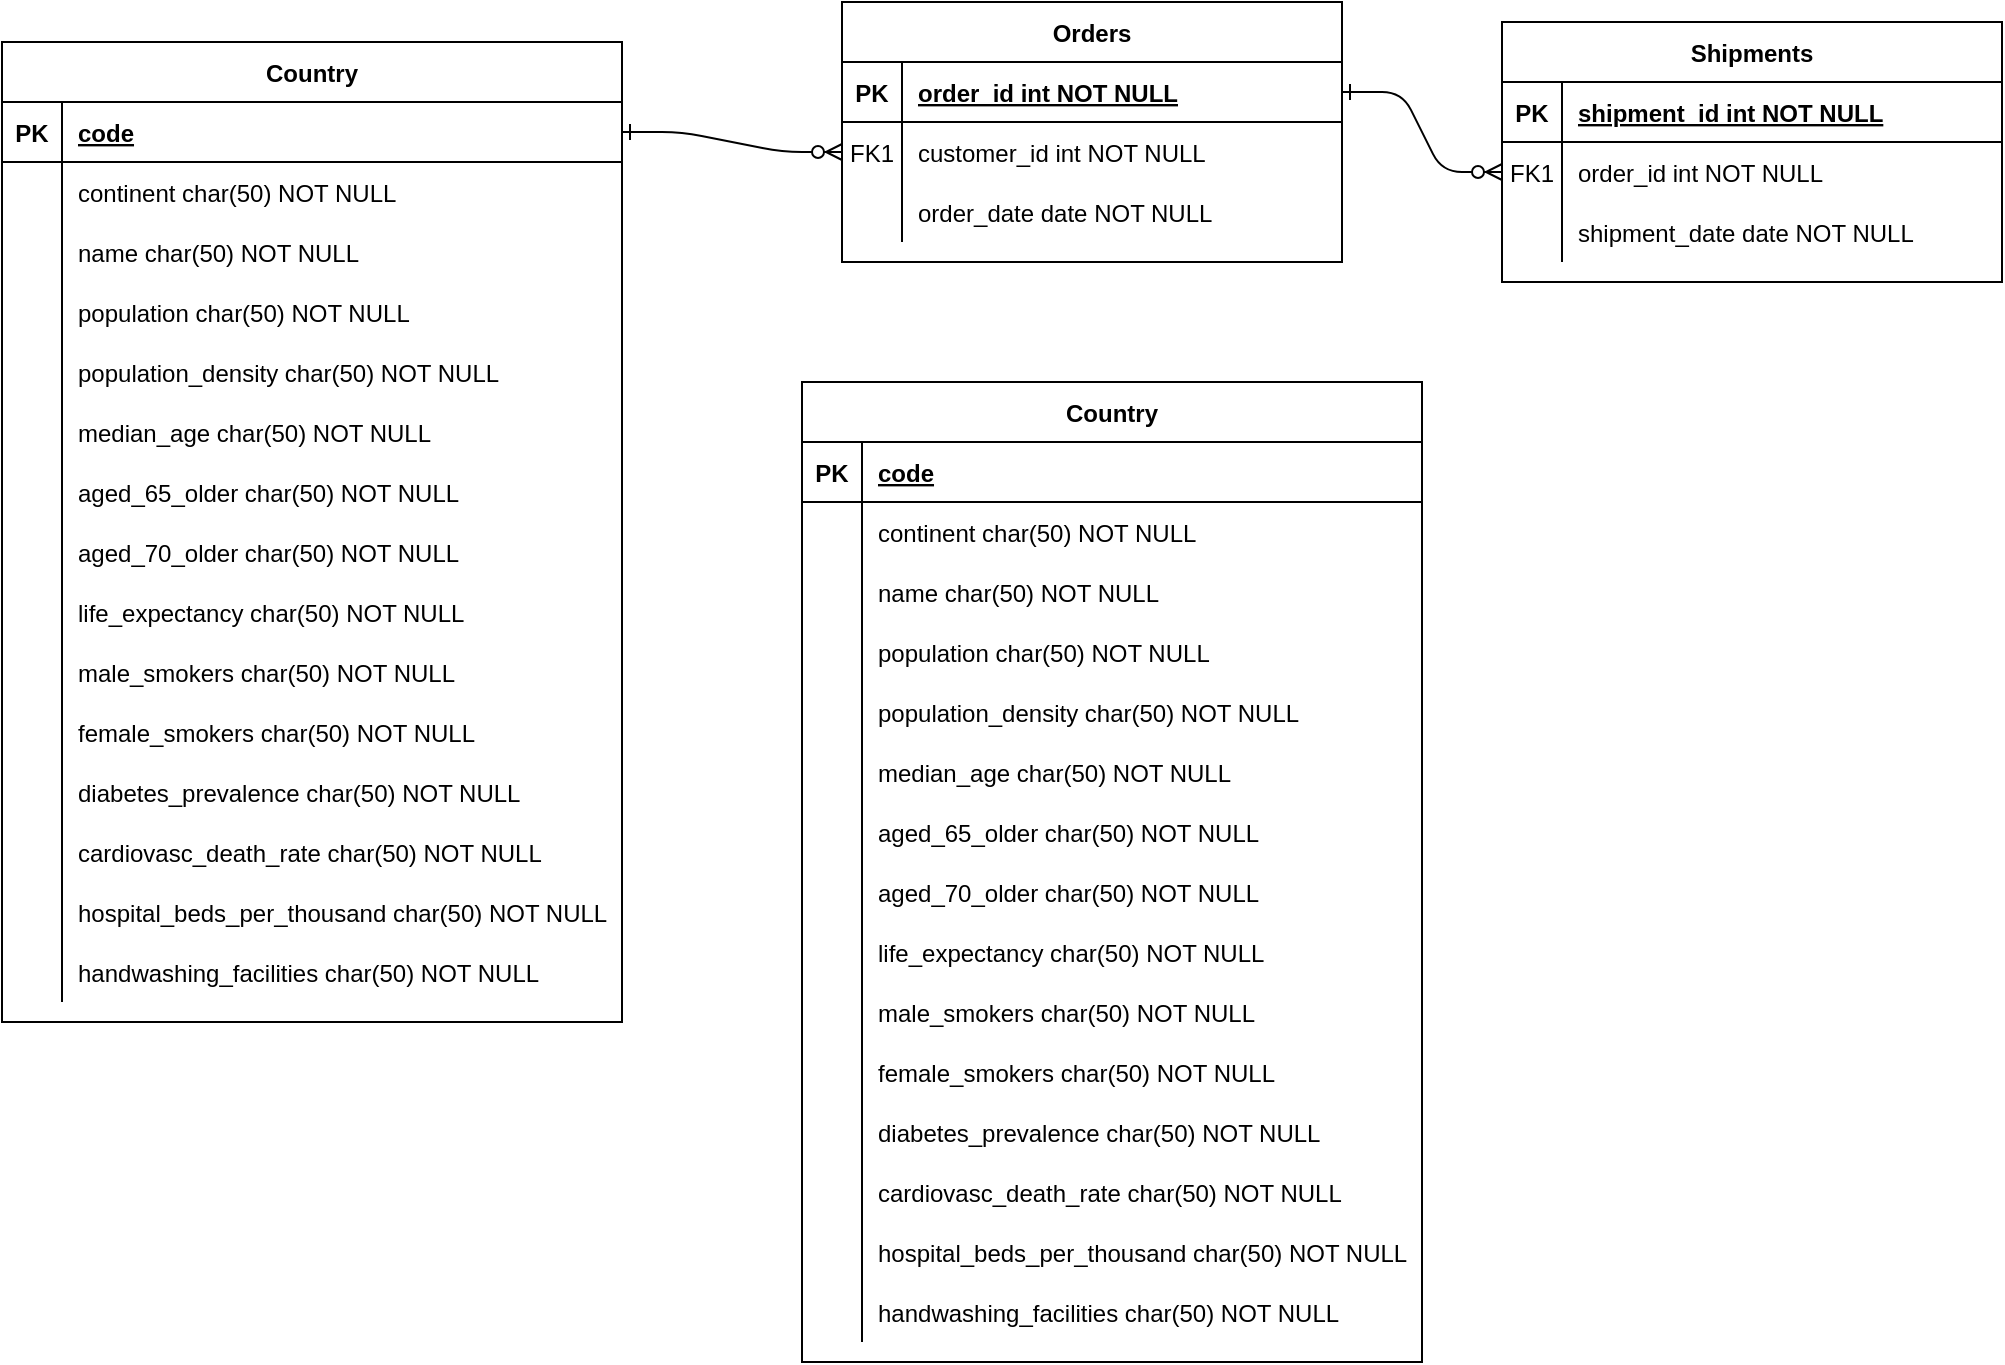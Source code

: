 <mxfile version="14.4.3" type="github">
  <diagram id="R2lEEEUBdFMjLlhIrx00" name="Page-1">
    <mxGraphModel dx="1717" dy="2090" grid="1" gridSize="10" guides="1" tooltips="1" connect="1" arrows="1" fold="1" page="1" pageScale="1" pageWidth="850" pageHeight="1100" math="0" shadow="0" extFonts="Permanent Marker^https://fonts.googleapis.com/css?family=Permanent+Marker">
      <root>
        <mxCell id="0" />
        <mxCell id="1" parent="0" />
        <mxCell id="SY6T6C2xdvZ6JYTsEvK5-1" value="" style="edgeStyle=entityRelationEdgeStyle;endArrow=ERzeroToMany;startArrow=ERone;endFill=1;startFill=0;" edge="1" parent="1" source="SY6T6C2xdvZ6JYTsEvK5-24" target="SY6T6C2xdvZ6JYTsEvK5-7">
          <mxGeometry width="100" height="100" relative="1" as="geometry">
            <mxPoint x="340" y="720" as="sourcePoint" />
            <mxPoint x="440" y="620" as="targetPoint" />
          </mxGeometry>
        </mxCell>
        <mxCell id="SY6T6C2xdvZ6JYTsEvK5-2" value="" style="edgeStyle=entityRelationEdgeStyle;endArrow=ERzeroToMany;startArrow=ERone;endFill=1;startFill=0;" edge="1" parent="1" source="SY6T6C2xdvZ6JYTsEvK5-4" target="SY6T6C2xdvZ6JYTsEvK5-17">
          <mxGeometry width="100" height="100" relative="1" as="geometry">
            <mxPoint x="400" y="180" as="sourcePoint" />
            <mxPoint x="460" y="205" as="targetPoint" />
          </mxGeometry>
        </mxCell>
        <mxCell id="SY6T6C2xdvZ6JYTsEvK5-3" value="Orders" style="shape=table;startSize=30;container=1;collapsible=1;childLayout=tableLayout;fixedRows=1;rowLines=0;fontStyle=1;align=center;resizeLast=1;" vertex="1" parent="1">
          <mxGeometry x="470" y="-360" width="250" height="130" as="geometry" />
        </mxCell>
        <mxCell id="SY6T6C2xdvZ6JYTsEvK5-4" value="" style="shape=partialRectangle;collapsible=0;dropTarget=0;pointerEvents=0;fillColor=none;points=[[0,0.5],[1,0.5]];portConstraint=eastwest;top=0;left=0;right=0;bottom=1;" vertex="1" parent="SY6T6C2xdvZ6JYTsEvK5-3">
          <mxGeometry y="30" width="250" height="30" as="geometry" />
        </mxCell>
        <mxCell id="SY6T6C2xdvZ6JYTsEvK5-5" value="PK" style="shape=partialRectangle;overflow=hidden;connectable=0;fillColor=none;top=0;left=0;bottom=0;right=0;fontStyle=1;" vertex="1" parent="SY6T6C2xdvZ6JYTsEvK5-4">
          <mxGeometry width="30" height="30" as="geometry" />
        </mxCell>
        <mxCell id="SY6T6C2xdvZ6JYTsEvK5-6" value="order_id int NOT NULL " style="shape=partialRectangle;overflow=hidden;connectable=0;fillColor=none;top=0;left=0;bottom=0;right=0;align=left;spacingLeft=6;fontStyle=5;" vertex="1" parent="SY6T6C2xdvZ6JYTsEvK5-4">
          <mxGeometry x="30" width="220" height="30" as="geometry" />
        </mxCell>
        <mxCell id="SY6T6C2xdvZ6JYTsEvK5-7" value="" style="shape=partialRectangle;collapsible=0;dropTarget=0;pointerEvents=0;fillColor=none;points=[[0,0.5],[1,0.5]];portConstraint=eastwest;top=0;left=0;right=0;bottom=0;" vertex="1" parent="SY6T6C2xdvZ6JYTsEvK5-3">
          <mxGeometry y="60" width="250" height="30" as="geometry" />
        </mxCell>
        <mxCell id="SY6T6C2xdvZ6JYTsEvK5-8" value="FK1" style="shape=partialRectangle;overflow=hidden;connectable=0;fillColor=none;top=0;left=0;bottom=0;right=0;" vertex="1" parent="SY6T6C2xdvZ6JYTsEvK5-7">
          <mxGeometry width="30" height="30" as="geometry" />
        </mxCell>
        <mxCell id="SY6T6C2xdvZ6JYTsEvK5-9" value="customer_id int NOT NULL" style="shape=partialRectangle;overflow=hidden;connectable=0;fillColor=none;top=0;left=0;bottom=0;right=0;align=left;spacingLeft=6;" vertex="1" parent="SY6T6C2xdvZ6JYTsEvK5-7">
          <mxGeometry x="30" width="220" height="30" as="geometry" />
        </mxCell>
        <mxCell id="SY6T6C2xdvZ6JYTsEvK5-10" value="" style="shape=partialRectangle;collapsible=0;dropTarget=0;pointerEvents=0;fillColor=none;points=[[0,0.5],[1,0.5]];portConstraint=eastwest;top=0;left=0;right=0;bottom=0;" vertex="1" parent="SY6T6C2xdvZ6JYTsEvK5-3">
          <mxGeometry y="90" width="250" height="30" as="geometry" />
        </mxCell>
        <mxCell id="SY6T6C2xdvZ6JYTsEvK5-11" value="" style="shape=partialRectangle;overflow=hidden;connectable=0;fillColor=none;top=0;left=0;bottom=0;right=0;" vertex="1" parent="SY6T6C2xdvZ6JYTsEvK5-10">
          <mxGeometry width="30" height="30" as="geometry" />
        </mxCell>
        <mxCell id="SY6T6C2xdvZ6JYTsEvK5-12" value="order_date date NOT NULL" style="shape=partialRectangle;overflow=hidden;connectable=0;fillColor=none;top=0;left=0;bottom=0;right=0;align=left;spacingLeft=6;" vertex="1" parent="SY6T6C2xdvZ6JYTsEvK5-10">
          <mxGeometry x="30" width="220" height="30" as="geometry" />
        </mxCell>
        <mxCell id="SY6T6C2xdvZ6JYTsEvK5-13" value="Shipments" style="shape=table;startSize=30;container=1;collapsible=1;childLayout=tableLayout;fixedRows=1;rowLines=0;fontStyle=1;align=center;resizeLast=1;" vertex="1" parent="1">
          <mxGeometry x="800" y="-350" width="250" height="130" as="geometry" />
        </mxCell>
        <mxCell id="SY6T6C2xdvZ6JYTsEvK5-14" value="" style="shape=partialRectangle;collapsible=0;dropTarget=0;pointerEvents=0;fillColor=none;points=[[0,0.5],[1,0.5]];portConstraint=eastwest;top=0;left=0;right=0;bottom=1;" vertex="1" parent="SY6T6C2xdvZ6JYTsEvK5-13">
          <mxGeometry y="30" width="250" height="30" as="geometry" />
        </mxCell>
        <mxCell id="SY6T6C2xdvZ6JYTsEvK5-15" value="PK" style="shape=partialRectangle;overflow=hidden;connectable=0;fillColor=none;top=0;left=0;bottom=0;right=0;fontStyle=1;" vertex="1" parent="SY6T6C2xdvZ6JYTsEvK5-14">
          <mxGeometry width="30" height="30" as="geometry" />
        </mxCell>
        <mxCell id="SY6T6C2xdvZ6JYTsEvK5-16" value="shipment_id int NOT NULL " style="shape=partialRectangle;overflow=hidden;connectable=0;fillColor=none;top=0;left=0;bottom=0;right=0;align=left;spacingLeft=6;fontStyle=5;" vertex="1" parent="SY6T6C2xdvZ6JYTsEvK5-14">
          <mxGeometry x="30" width="220" height="30" as="geometry" />
        </mxCell>
        <mxCell id="SY6T6C2xdvZ6JYTsEvK5-17" value="" style="shape=partialRectangle;collapsible=0;dropTarget=0;pointerEvents=0;fillColor=none;points=[[0,0.5],[1,0.5]];portConstraint=eastwest;top=0;left=0;right=0;bottom=0;" vertex="1" parent="SY6T6C2xdvZ6JYTsEvK5-13">
          <mxGeometry y="60" width="250" height="30" as="geometry" />
        </mxCell>
        <mxCell id="SY6T6C2xdvZ6JYTsEvK5-18" value="FK1" style="shape=partialRectangle;overflow=hidden;connectable=0;fillColor=none;top=0;left=0;bottom=0;right=0;" vertex="1" parent="SY6T6C2xdvZ6JYTsEvK5-17">
          <mxGeometry width="30" height="30" as="geometry" />
        </mxCell>
        <mxCell id="SY6T6C2xdvZ6JYTsEvK5-19" value="order_id int NOT NULL" style="shape=partialRectangle;overflow=hidden;connectable=0;fillColor=none;top=0;left=0;bottom=0;right=0;align=left;spacingLeft=6;" vertex="1" parent="SY6T6C2xdvZ6JYTsEvK5-17">
          <mxGeometry x="30" width="220" height="30" as="geometry" />
        </mxCell>
        <mxCell id="SY6T6C2xdvZ6JYTsEvK5-20" value="" style="shape=partialRectangle;collapsible=0;dropTarget=0;pointerEvents=0;fillColor=none;points=[[0,0.5],[1,0.5]];portConstraint=eastwest;top=0;left=0;right=0;bottom=0;" vertex="1" parent="SY6T6C2xdvZ6JYTsEvK5-13">
          <mxGeometry y="90" width="250" height="30" as="geometry" />
        </mxCell>
        <mxCell id="SY6T6C2xdvZ6JYTsEvK5-21" value="" style="shape=partialRectangle;overflow=hidden;connectable=0;fillColor=none;top=0;left=0;bottom=0;right=0;" vertex="1" parent="SY6T6C2xdvZ6JYTsEvK5-20">
          <mxGeometry width="30" height="30" as="geometry" />
        </mxCell>
        <mxCell id="SY6T6C2xdvZ6JYTsEvK5-22" value="shipment_date date NOT NULL" style="shape=partialRectangle;overflow=hidden;connectable=0;fillColor=none;top=0;left=0;bottom=0;right=0;align=left;spacingLeft=6;" vertex="1" parent="SY6T6C2xdvZ6JYTsEvK5-20">
          <mxGeometry x="30" width="220" height="30" as="geometry" />
        </mxCell>
        <mxCell id="SY6T6C2xdvZ6JYTsEvK5-23" value="Country" style="shape=table;startSize=30;container=1;collapsible=1;childLayout=tableLayout;fixedRows=1;rowLines=0;fontStyle=1;align=center;resizeLast=1;" vertex="1" parent="1">
          <mxGeometry x="50" y="-340" width="310" height="490" as="geometry" />
        </mxCell>
        <mxCell id="SY6T6C2xdvZ6JYTsEvK5-24" value="" style="shape=partialRectangle;collapsible=0;dropTarget=0;pointerEvents=0;fillColor=none;points=[[0,0.5],[1,0.5]];portConstraint=eastwest;top=0;left=0;right=0;bottom=1;" vertex="1" parent="SY6T6C2xdvZ6JYTsEvK5-23">
          <mxGeometry y="30" width="310" height="30" as="geometry" />
        </mxCell>
        <mxCell id="SY6T6C2xdvZ6JYTsEvK5-25" value="PK" style="shape=partialRectangle;overflow=hidden;connectable=0;fillColor=none;top=0;left=0;bottom=0;right=0;fontStyle=1;" vertex="1" parent="SY6T6C2xdvZ6JYTsEvK5-24">
          <mxGeometry width="30" height="30" as="geometry" />
        </mxCell>
        <mxCell id="SY6T6C2xdvZ6JYTsEvK5-26" value="code " style="shape=partialRectangle;overflow=hidden;connectable=0;fillColor=none;top=0;left=0;bottom=0;right=0;align=left;spacingLeft=6;fontStyle=5;" vertex="1" parent="SY6T6C2xdvZ6JYTsEvK5-24">
          <mxGeometry x="30" width="280" height="30" as="geometry" />
        </mxCell>
        <mxCell id="SY6T6C2xdvZ6JYTsEvK5-27" value="" style="shape=partialRectangle;collapsible=0;dropTarget=0;pointerEvents=0;fillColor=none;points=[[0,0.5],[1,0.5]];portConstraint=eastwest;top=0;left=0;right=0;bottom=0;" vertex="1" parent="SY6T6C2xdvZ6JYTsEvK5-23">
          <mxGeometry y="60" width="310" height="30" as="geometry" />
        </mxCell>
        <mxCell id="SY6T6C2xdvZ6JYTsEvK5-28" value="" style="shape=partialRectangle;overflow=hidden;connectable=0;fillColor=none;top=0;left=0;bottom=0;right=0;" vertex="1" parent="SY6T6C2xdvZ6JYTsEvK5-27">
          <mxGeometry width="30" height="30" as="geometry" />
        </mxCell>
        <mxCell id="SY6T6C2xdvZ6JYTsEvK5-29" value="continent char(50) NOT NULL" style="shape=partialRectangle;overflow=hidden;connectable=0;fillColor=none;top=0;left=0;bottom=0;right=0;align=left;spacingLeft=6;" vertex="1" parent="SY6T6C2xdvZ6JYTsEvK5-27">
          <mxGeometry x="30" width="280" height="30" as="geometry" />
        </mxCell>
        <mxCell id="SY6T6C2xdvZ6JYTsEvK5-30" value="" style="shape=partialRectangle;collapsible=0;dropTarget=0;pointerEvents=0;fillColor=none;top=0;left=0;bottom=0;right=0;points=[[0,0.5],[1,0.5]];portConstraint=eastwest;" vertex="1" parent="SY6T6C2xdvZ6JYTsEvK5-23">
          <mxGeometry y="90" width="310" height="30" as="geometry" />
        </mxCell>
        <mxCell id="SY6T6C2xdvZ6JYTsEvK5-31" value="" style="shape=partialRectangle;connectable=0;fillColor=none;top=0;left=0;bottom=0;right=0;editable=1;overflow=hidden;" vertex="1" parent="SY6T6C2xdvZ6JYTsEvK5-30">
          <mxGeometry width="30" height="30" as="geometry" />
        </mxCell>
        <mxCell id="SY6T6C2xdvZ6JYTsEvK5-32" value="name char(50) NOT NULL" style="shape=partialRectangle;connectable=0;fillColor=none;top=0;left=0;bottom=0;right=0;align=left;spacingLeft=6;overflow=hidden;" vertex="1" parent="SY6T6C2xdvZ6JYTsEvK5-30">
          <mxGeometry x="30" width="280" height="30" as="geometry" />
        </mxCell>
        <mxCell id="SY6T6C2xdvZ6JYTsEvK5-33" value="" style="shape=partialRectangle;collapsible=0;dropTarget=0;pointerEvents=0;fillColor=none;top=0;left=0;bottom=0;right=0;points=[[0,0.5],[1,0.5]];portConstraint=eastwest;" vertex="1" parent="SY6T6C2xdvZ6JYTsEvK5-23">
          <mxGeometry y="120" width="310" height="30" as="geometry" />
        </mxCell>
        <mxCell id="SY6T6C2xdvZ6JYTsEvK5-34" value="" style="shape=partialRectangle;connectable=0;fillColor=none;top=0;left=0;bottom=0;right=0;editable=1;overflow=hidden;" vertex="1" parent="SY6T6C2xdvZ6JYTsEvK5-33">
          <mxGeometry width="30" height="30" as="geometry" />
        </mxCell>
        <mxCell id="SY6T6C2xdvZ6JYTsEvK5-35" value="population char(50) NOT NULL" style="shape=partialRectangle;connectable=0;fillColor=none;top=0;left=0;bottom=0;right=0;align=left;spacingLeft=6;overflow=hidden;" vertex="1" parent="SY6T6C2xdvZ6JYTsEvK5-33">
          <mxGeometry x="30" width="280" height="30" as="geometry" />
        </mxCell>
        <mxCell id="SY6T6C2xdvZ6JYTsEvK5-36" value="" style="shape=partialRectangle;collapsible=0;dropTarget=0;pointerEvents=0;fillColor=none;top=0;left=0;bottom=0;right=0;points=[[0,0.5],[1,0.5]];portConstraint=eastwest;" vertex="1" parent="SY6T6C2xdvZ6JYTsEvK5-23">
          <mxGeometry y="150" width="310" height="30" as="geometry" />
        </mxCell>
        <mxCell id="SY6T6C2xdvZ6JYTsEvK5-37" value="" style="shape=partialRectangle;connectable=0;fillColor=none;top=0;left=0;bottom=0;right=0;editable=1;overflow=hidden;" vertex="1" parent="SY6T6C2xdvZ6JYTsEvK5-36">
          <mxGeometry width="30" height="30" as="geometry" />
        </mxCell>
        <mxCell id="SY6T6C2xdvZ6JYTsEvK5-38" value="population_density char(50) NOT NULL" style="shape=partialRectangle;connectable=0;fillColor=none;top=0;left=0;bottom=0;right=0;align=left;spacingLeft=6;overflow=hidden;" vertex="1" parent="SY6T6C2xdvZ6JYTsEvK5-36">
          <mxGeometry x="30" width="280" height="30" as="geometry" />
        </mxCell>
        <mxCell id="SY6T6C2xdvZ6JYTsEvK5-39" value="" style="shape=partialRectangle;collapsible=0;dropTarget=0;pointerEvents=0;fillColor=none;top=0;left=0;bottom=0;right=0;points=[[0,0.5],[1,0.5]];portConstraint=eastwest;" vertex="1" parent="SY6T6C2xdvZ6JYTsEvK5-23">
          <mxGeometry y="180" width="310" height="30" as="geometry" />
        </mxCell>
        <mxCell id="SY6T6C2xdvZ6JYTsEvK5-40" value="" style="shape=partialRectangle;connectable=0;fillColor=none;top=0;left=0;bottom=0;right=0;editable=1;overflow=hidden;" vertex="1" parent="SY6T6C2xdvZ6JYTsEvK5-39">
          <mxGeometry width="30" height="30" as="geometry" />
        </mxCell>
        <mxCell id="SY6T6C2xdvZ6JYTsEvK5-41" value="median_age char(50) NOT NULL" style="shape=partialRectangle;connectable=0;fillColor=none;top=0;left=0;bottom=0;right=0;align=left;spacingLeft=6;overflow=hidden;" vertex="1" parent="SY6T6C2xdvZ6JYTsEvK5-39">
          <mxGeometry x="30" width="280" height="30" as="geometry" />
        </mxCell>
        <mxCell id="SY6T6C2xdvZ6JYTsEvK5-42" value="" style="shape=partialRectangle;collapsible=0;dropTarget=0;pointerEvents=0;fillColor=none;top=0;left=0;bottom=0;right=0;points=[[0,0.5],[1,0.5]];portConstraint=eastwest;" vertex="1" parent="SY6T6C2xdvZ6JYTsEvK5-23">
          <mxGeometry y="210" width="310" height="30" as="geometry" />
        </mxCell>
        <mxCell id="SY6T6C2xdvZ6JYTsEvK5-43" value="" style="shape=partialRectangle;connectable=0;fillColor=none;top=0;left=0;bottom=0;right=0;editable=1;overflow=hidden;" vertex="1" parent="SY6T6C2xdvZ6JYTsEvK5-42">
          <mxGeometry width="30" height="30" as="geometry" />
        </mxCell>
        <mxCell id="SY6T6C2xdvZ6JYTsEvK5-44" value="aged_65_older char(50) NOT NULL" style="shape=partialRectangle;connectable=0;fillColor=none;top=0;left=0;bottom=0;right=0;align=left;spacingLeft=6;overflow=hidden;" vertex="1" parent="SY6T6C2xdvZ6JYTsEvK5-42">
          <mxGeometry x="30" width="280" height="30" as="geometry" />
        </mxCell>
        <mxCell id="SY6T6C2xdvZ6JYTsEvK5-45" value="" style="shape=partialRectangle;collapsible=0;dropTarget=0;pointerEvents=0;fillColor=none;top=0;left=0;bottom=0;right=0;points=[[0,0.5],[1,0.5]];portConstraint=eastwest;" vertex="1" parent="SY6T6C2xdvZ6JYTsEvK5-23">
          <mxGeometry y="240" width="310" height="30" as="geometry" />
        </mxCell>
        <mxCell id="SY6T6C2xdvZ6JYTsEvK5-46" value="" style="shape=partialRectangle;connectable=0;fillColor=none;top=0;left=0;bottom=0;right=0;editable=1;overflow=hidden;" vertex="1" parent="SY6T6C2xdvZ6JYTsEvK5-45">
          <mxGeometry width="30" height="30" as="geometry" />
        </mxCell>
        <mxCell id="SY6T6C2xdvZ6JYTsEvK5-47" value="aged_70_older char(50) NOT NULL" style="shape=partialRectangle;connectable=0;fillColor=none;top=0;left=0;bottom=0;right=0;align=left;spacingLeft=6;overflow=hidden;" vertex="1" parent="SY6T6C2xdvZ6JYTsEvK5-45">
          <mxGeometry x="30" width="280" height="30" as="geometry" />
        </mxCell>
        <mxCell id="SY6T6C2xdvZ6JYTsEvK5-48" value="" style="shape=partialRectangle;collapsible=0;dropTarget=0;pointerEvents=0;fillColor=none;top=0;left=0;bottom=0;right=0;points=[[0,0.5],[1,0.5]];portConstraint=eastwest;" vertex="1" parent="SY6T6C2xdvZ6JYTsEvK5-23">
          <mxGeometry y="270" width="310" height="30" as="geometry" />
        </mxCell>
        <mxCell id="SY6T6C2xdvZ6JYTsEvK5-49" value="" style="shape=partialRectangle;connectable=0;fillColor=none;top=0;left=0;bottom=0;right=0;editable=1;overflow=hidden;" vertex="1" parent="SY6T6C2xdvZ6JYTsEvK5-48">
          <mxGeometry width="30" height="30" as="geometry" />
        </mxCell>
        <mxCell id="SY6T6C2xdvZ6JYTsEvK5-50" value="life_expectancy char(50) NOT NULL" style="shape=partialRectangle;connectable=0;fillColor=none;top=0;left=0;bottom=0;right=0;align=left;spacingLeft=6;overflow=hidden;" vertex="1" parent="SY6T6C2xdvZ6JYTsEvK5-48">
          <mxGeometry x="30" width="280" height="30" as="geometry" />
        </mxCell>
        <mxCell id="SY6T6C2xdvZ6JYTsEvK5-51" value="" style="shape=partialRectangle;collapsible=0;dropTarget=0;pointerEvents=0;fillColor=none;top=0;left=0;bottom=0;right=0;points=[[0,0.5],[1,0.5]];portConstraint=eastwest;" vertex="1" parent="SY6T6C2xdvZ6JYTsEvK5-23">
          <mxGeometry y="300" width="310" height="30" as="geometry" />
        </mxCell>
        <mxCell id="SY6T6C2xdvZ6JYTsEvK5-52" value="" style="shape=partialRectangle;connectable=0;fillColor=none;top=0;left=0;bottom=0;right=0;editable=1;overflow=hidden;" vertex="1" parent="SY6T6C2xdvZ6JYTsEvK5-51">
          <mxGeometry width="30" height="30" as="geometry" />
        </mxCell>
        <mxCell id="SY6T6C2xdvZ6JYTsEvK5-53" value="male_smokers char(50) NOT NULL" style="shape=partialRectangle;connectable=0;fillColor=none;top=0;left=0;bottom=0;right=0;align=left;spacingLeft=6;overflow=hidden;" vertex="1" parent="SY6T6C2xdvZ6JYTsEvK5-51">
          <mxGeometry x="30" width="280" height="30" as="geometry" />
        </mxCell>
        <mxCell id="SY6T6C2xdvZ6JYTsEvK5-54" value="" style="shape=partialRectangle;collapsible=0;dropTarget=0;pointerEvents=0;fillColor=none;top=0;left=0;bottom=0;right=0;points=[[0,0.5],[1,0.5]];portConstraint=eastwest;" vertex="1" parent="SY6T6C2xdvZ6JYTsEvK5-23">
          <mxGeometry y="330" width="310" height="30" as="geometry" />
        </mxCell>
        <mxCell id="SY6T6C2xdvZ6JYTsEvK5-55" value="" style="shape=partialRectangle;connectable=0;fillColor=none;top=0;left=0;bottom=0;right=0;editable=1;overflow=hidden;" vertex="1" parent="SY6T6C2xdvZ6JYTsEvK5-54">
          <mxGeometry width="30" height="30" as="geometry" />
        </mxCell>
        <mxCell id="SY6T6C2xdvZ6JYTsEvK5-56" value="female_smokers char(50) NOT NULL" style="shape=partialRectangle;connectable=0;fillColor=none;top=0;left=0;bottom=0;right=0;align=left;spacingLeft=6;overflow=hidden;" vertex="1" parent="SY6T6C2xdvZ6JYTsEvK5-54">
          <mxGeometry x="30" width="280" height="30" as="geometry" />
        </mxCell>
        <mxCell id="SY6T6C2xdvZ6JYTsEvK5-57" value="" style="shape=partialRectangle;collapsible=0;dropTarget=0;pointerEvents=0;fillColor=none;top=0;left=0;bottom=0;right=0;points=[[0,0.5],[1,0.5]];portConstraint=eastwest;" vertex="1" parent="SY6T6C2xdvZ6JYTsEvK5-23">
          <mxGeometry y="360" width="310" height="30" as="geometry" />
        </mxCell>
        <mxCell id="SY6T6C2xdvZ6JYTsEvK5-58" value="" style="shape=partialRectangle;connectable=0;fillColor=none;top=0;left=0;bottom=0;right=0;editable=1;overflow=hidden;" vertex="1" parent="SY6T6C2xdvZ6JYTsEvK5-57">
          <mxGeometry width="30" height="30" as="geometry" />
        </mxCell>
        <mxCell id="SY6T6C2xdvZ6JYTsEvK5-59" value="diabetes_prevalence char(50) NOT NULL" style="shape=partialRectangle;connectable=0;fillColor=none;top=0;left=0;bottom=0;right=0;align=left;spacingLeft=6;overflow=hidden;" vertex="1" parent="SY6T6C2xdvZ6JYTsEvK5-57">
          <mxGeometry x="30" width="280" height="30" as="geometry" />
        </mxCell>
        <mxCell id="SY6T6C2xdvZ6JYTsEvK5-60" value="" style="shape=partialRectangle;collapsible=0;dropTarget=0;pointerEvents=0;fillColor=none;top=0;left=0;bottom=0;right=0;points=[[0,0.5],[1,0.5]];portConstraint=eastwest;" vertex="1" parent="SY6T6C2xdvZ6JYTsEvK5-23">
          <mxGeometry y="390" width="310" height="30" as="geometry" />
        </mxCell>
        <mxCell id="SY6T6C2xdvZ6JYTsEvK5-61" value="" style="shape=partialRectangle;connectable=0;fillColor=none;top=0;left=0;bottom=0;right=0;editable=1;overflow=hidden;" vertex="1" parent="SY6T6C2xdvZ6JYTsEvK5-60">
          <mxGeometry width="30" height="30" as="geometry" />
        </mxCell>
        <mxCell id="SY6T6C2xdvZ6JYTsEvK5-62" value="cardiovasc_death_rate char(50) NOT NULL" style="shape=partialRectangle;connectable=0;fillColor=none;top=0;left=0;bottom=0;right=0;align=left;spacingLeft=6;overflow=hidden;" vertex="1" parent="SY6T6C2xdvZ6JYTsEvK5-60">
          <mxGeometry x="30" width="280" height="30" as="geometry" />
        </mxCell>
        <mxCell id="SY6T6C2xdvZ6JYTsEvK5-63" value="" style="shape=partialRectangle;collapsible=0;dropTarget=0;pointerEvents=0;fillColor=none;top=0;left=0;bottom=0;right=0;points=[[0,0.5],[1,0.5]];portConstraint=eastwest;" vertex="1" parent="SY6T6C2xdvZ6JYTsEvK5-23">
          <mxGeometry y="420" width="310" height="30" as="geometry" />
        </mxCell>
        <mxCell id="SY6T6C2xdvZ6JYTsEvK5-64" value="" style="shape=partialRectangle;connectable=0;fillColor=none;top=0;left=0;bottom=0;right=0;editable=1;overflow=hidden;" vertex="1" parent="SY6T6C2xdvZ6JYTsEvK5-63">
          <mxGeometry width="30" height="30" as="geometry" />
        </mxCell>
        <mxCell id="SY6T6C2xdvZ6JYTsEvK5-65" value="hospital_beds_per_thousand char(50) NOT NULL" style="shape=partialRectangle;connectable=0;fillColor=none;top=0;left=0;bottom=0;right=0;align=left;spacingLeft=6;overflow=hidden;" vertex="1" parent="SY6T6C2xdvZ6JYTsEvK5-63">
          <mxGeometry x="30" width="280" height="30" as="geometry" />
        </mxCell>
        <mxCell id="SY6T6C2xdvZ6JYTsEvK5-66" value="" style="shape=partialRectangle;collapsible=0;dropTarget=0;pointerEvents=0;fillColor=none;top=0;left=0;bottom=0;right=0;points=[[0,0.5],[1,0.5]];portConstraint=eastwest;" vertex="1" parent="SY6T6C2xdvZ6JYTsEvK5-23">
          <mxGeometry y="450" width="310" height="30" as="geometry" />
        </mxCell>
        <mxCell id="SY6T6C2xdvZ6JYTsEvK5-67" value="" style="shape=partialRectangle;connectable=0;fillColor=none;top=0;left=0;bottom=0;right=0;editable=1;overflow=hidden;" vertex="1" parent="SY6T6C2xdvZ6JYTsEvK5-66">
          <mxGeometry width="30" height="30" as="geometry" />
        </mxCell>
        <mxCell id="SY6T6C2xdvZ6JYTsEvK5-68" value="handwashing_facilities char(50) NOT NULL" style="shape=partialRectangle;connectable=0;fillColor=none;top=0;left=0;bottom=0;right=0;align=left;spacingLeft=6;overflow=hidden;" vertex="1" parent="SY6T6C2xdvZ6JYTsEvK5-66">
          <mxGeometry x="30" width="280" height="30" as="geometry" />
        </mxCell>
        <mxCell id="SY6T6C2xdvZ6JYTsEvK5-69" value="Country" style="shape=table;startSize=30;container=1;collapsible=1;childLayout=tableLayout;fixedRows=1;rowLines=0;fontStyle=1;align=center;resizeLast=1;" vertex="1" parent="1">
          <mxGeometry x="450" y="-170" width="310" height="490" as="geometry" />
        </mxCell>
        <mxCell id="SY6T6C2xdvZ6JYTsEvK5-70" value="" style="shape=partialRectangle;collapsible=0;dropTarget=0;pointerEvents=0;fillColor=none;points=[[0,0.5],[1,0.5]];portConstraint=eastwest;top=0;left=0;right=0;bottom=1;" vertex="1" parent="SY6T6C2xdvZ6JYTsEvK5-69">
          <mxGeometry y="30" width="310" height="30" as="geometry" />
        </mxCell>
        <mxCell id="SY6T6C2xdvZ6JYTsEvK5-71" value="PK" style="shape=partialRectangle;overflow=hidden;connectable=0;fillColor=none;top=0;left=0;bottom=0;right=0;fontStyle=1;" vertex="1" parent="SY6T6C2xdvZ6JYTsEvK5-70">
          <mxGeometry width="30" height="30" as="geometry" />
        </mxCell>
        <mxCell id="SY6T6C2xdvZ6JYTsEvK5-72" value="code " style="shape=partialRectangle;overflow=hidden;connectable=0;fillColor=none;top=0;left=0;bottom=0;right=0;align=left;spacingLeft=6;fontStyle=5;" vertex="1" parent="SY6T6C2xdvZ6JYTsEvK5-70">
          <mxGeometry x="30" width="280" height="30" as="geometry" />
        </mxCell>
        <mxCell id="SY6T6C2xdvZ6JYTsEvK5-73" value="" style="shape=partialRectangle;collapsible=0;dropTarget=0;pointerEvents=0;fillColor=none;points=[[0,0.5],[1,0.5]];portConstraint=eastwest;top=0;left=0;right=0;bottom=0;" vertex="1" parent="SY6T6C2xdvZ6JYTsEvK5-69">
          <mxGeometry y="60" width="310" height="30" as="geometry" />
        </mxCell>
        <mxCell id="SY6T6C2xdvZ6JYTsEvK5-74" value="" style="shape=partialRectangle;overflow=hidden;connectable=0;fillColor=none;top=0;left=0;bottom=0;right=0;" vertex="1" parent="SY6T6C2xdvZ6JYTsEvK5-73">
          <mxGeometry width="30" height="30" as="geometry" />
        </mxCell>
        <mxCell id="SY6T6C2xdvZ6JYTsEvK5-75" value="continent char(50) NOT NULL" style="shape=partialRectangle;overflow=hidden;connectable=0;fillColor=none;top=0;left=0;bottom=0;right=0;align=left;spacingLeft=6;" vertex="1" parent="SY6T6C2xdvZ6JYTsEvK5-73">
          <mxGeometry x="30" width="280" height="30" as="geometry" />
        </mxCell>
        <mxCell id="SY6T6C2xdvZ6JYTsEvK5-76" value="" style="shape=partialRectangle;collapsible=0;dropTarget=0;pointerEvents=0;fillColor=none;top=0;left=0;bottom=0;right=0;points=[[0,0.5],[1,0.5]];portConstraint=eastwest;" vertex="1" parent="SY6T6C2xdvZ6JYTsEvK5-69">
          <mxGeometry y="90" width="310" height="30" as="geometry" />
        </mxCell>
        <mxCell id="SY6T6C2xdvZ6JYTsEvK5-77" value="" style="shape=partialRectangle;connectable=0;fillColor=none;top=0;left=0;bottom=0;right=0;editable=1;overflow=hidden;" vertex="1" parent="SY6T6C2xdvZ6JYTsEvK5-76">
          <mxGeometry width="30" height="30" as="geometry" />
        </mxCell>
        <mxCell id="SY6T6C2xdvZ6JYTsEvK5-78" value="name char(50) NOT NULL" style="shape=partialRectangle;connectable=0;fillColor=none;top=0;left=0;bottom=0;right=0;align=left;spacingLeft=6;overflow=hidden;" vertex="1" parent="SY6T6C2xdvZ6JYTsEvK5-76">
          <mxGeometry x="30" width="280" height="30" as="geometry" />
        </mxCell>
        <mxCell id="SY6T6C2xdvZ6JYTsEvK5-79" value="" style="shape=partialRectangle;collapsible=0;dropTarget=0;pointerEvents=0;fillColor=none;top=0;left=0;bottom=0;right=0;points=[[0,0.5],[1,0.5]];portConstraint=eastwest;" vertex="1" parent="SY6T6C2xdvZ6JYTsEvK5-69">
          <mxGeometry y="120" width="310" height="30" as="geometry" />
        </mxCell>
        <mxCell id="SY6T6C2xdvZ6JYTsEvK5-80" value="" style="shape=partialRectangle;connectable=0;fillColor=none;top=0;left=0;bottom=0;right=0;editable=1;overflow=hidden;" vertex="1" parent="SY6T6C2xdvZ6JYTsEvK5-79">
          <mxGeometry width="30" height="30" as="geometry" />
        </mxCell>
        <mxCell id="SY6T6C2xdvZ6JYTsEvK5-81" value="population char(50) NOT NULL" style="shape=partialRectangle;connectable=0;fillColor=none;top=0;left=0;bottom=0;right=0;align=left;spacingLeft=6;overflow=hidden;" vertex="1" parent="SY6T6C2xdvZ6JYTsEvK5-79">
          <mxGeometry x="30" width="280" height="30" as="geometry" />
        </mxCell>
        <mxCell id="SY6T6C2xdvZ6JYTsEvK5-82" value="" style="shape=partialRectangle;collapsible=0;dropTarget=0;pointerEvents=0;fillColor=none;top=0;left=0;bottom=0;right=0;points=[[0,0.5],[1,0.5]];portConstraint=eastwest;" vertex="1" parent="SY6T6C2xdvZ6JYTsEvK5-69">
          <mxGeometry y="150" width="310" height="30" as="geometry" />
        </mxCell>
        <mxCell id="SY6T6C2xdvZ6JYTsEvK5-83" value="" style="shape=partialRectangle;connectable=0;fillColor=none;top=0;left=0;bottom=0;right=0;editable=1;overflow=hidden;" vertex="1" parent="SY6T6C2xdvZ6JYTsEvK5-82">
          <mxGeometry width="30" height="30" as="geometry" />
        </mxCell>
        <mxCell id="SY6T6C2xdvZ6JYTsEvK5-84" value="population_density char(50) NOT NULL" style="shape=partialRectangle;connectable=0;fillColor=none;top=0;left=0;bottom=0;right=0;align=left;spacingLeft=6;overflow=hidden;" vertex="1" parent="SY6T6C2xdvZ6JYTsEvK5-82">
          <mxGeometry x="30" width="280" height="30" as="geometry" />
        </mxCell>
        <mxCell id="SY6T6C2xdvZ6JYTsEvK5-85" value="" style="shape=partialRectangle;collapsible=0;dropTarget=0;pointerEvents=0;fillColor=none;top=0;left=0;bottom=0;right=0;points=[[0,0.5],[1,0.5]];portConstraint=eastwest;" vertex="1" parent="SY6T6C2xdvZ6JYTsEvK5-69">
          <mxGeometry y="180" width="310" height="30" as="geometry" />
        </mxCell>
        <mxCell id="SY6T6C2xdvZ6JYTsEvK5-86" value="" style="shape=partialRectangle;connectable=0;fillColor=none;top=0;left=0;bottom=0;right=0;editable=1;overflow=hidden;" vertex="1" parent="SY6T6C2xdvZ6JYTsEvK5-85">
          <mxGeometry width="30" height="30" as="geometry" />
        </mxCell>
        <mxCell id="SY6T6C2xdvZ6JYTsEvK5-87" value="median_age char(50) NOT NULL" style="shape=partialRectangle;connectable=0;fillColor=none;top=0;left=0;bottom=0;right=0;align=left;spacingLeft=6;overflow=hidden;" vertex="1" parent="SY6T6C2xdvZ6JYTsEvK5-85">
          <mxGeometry x="30" width="280" height="30" as="geometry" />
        </mxCell>
        <mxCell id="SY6T6C2xdvZ6JYTsEvK5-88" value="" style="shape=partialRectangle;collapsible=0;dropTarget=0;pointerEvents=0;fillColor=none;top=0;left=0;bottom=0;right=0;points=[[0,0.5],[1,0.5]];portConstraint=eastwest;" vertex="1" parent="SY6T6C2xdvZ6JYTsEvK5-69">
          <mxGeometry y="210" width="310" height="30" as="geometry" />
        </mxCell>
        <mxCell id="SY6T6C2xdvZ6JYTsEvK5-89" value="" style="shape=partialRectangle;connectable=0;fillColor=none;top=0;left=0;bottom=0;right=0;editable=1;overflow=hidden;" vertex="1" parent="SY6T6C2xdvZ6JYTsEvK5-88">
          <mxGeometry width="30" height="30" as="geometry" />
        </mxCell>
        <mxCell id="SY6T6C2xdvZ6JYTsEvK5-90" value="aged_65_older char(50) NOT NULL" style="shape=partialRectangle;connectable=0;fillColor=none;top=0;left=0;bottom=0;right=0;align=left;spacingLeft=6;overflow=hidden;" vertex="1" parent="SY6T6C2xdvZ6JYTsEvK5-88">
          <mxGeometry x="30" width="280" height="30" as="geometry" />
        </mxCell>
        <mxCell id="SY6T6C2xdvZ6JYTsEvK5-91" value="" style="shape=partialRectangle;collapsible=0;dropTarget=0;pointerEvents=0;fillColor=none;top=0;left=0;bottom=0;right=0;points=[[0,0.5],[1,0.5]];portConstraint=eastwest;" vertex="1" parent="SY6T6C2xdvZ6JYTsEvK5-69">
          <mxGeometry y="240" width="310" height="30" as="geometry" />
        </mxCell>
        <mxCell id="SY6T6C2xdvZ6JYTsEvK5-92" value="" style="shape=partialRectangle;connectable=0;fillColor=none;top=0;left=0;bottom=0;right=0;editable=1;overflow=hidden;" vertex="1" parent="SY6T6C2xdvZ6JYTsEvK5-91">
          <mxGeometry width="30" height="30" as="geometry" />
        </mxCell>
        <mxCell id="SY6T6C2xdvZ6JYTsEvK5-93" value="aged_70_older char(50) NOT NULL" style="shape=partialRectangle;connectable=0;fillColor=none;top=0;left=0;bottom=0;right=0;align=left;spacingLeft=6;overflow=hidden;" vertex="1" parent="SY6T6C2xdvZ6JYTsEvK5-91">
          <mxGeometry x="30" width="280" height="30" as="geometry" />
        </mxCell>
        <mxCell id="SY6T6C2xdvZ6JYTsEvK5-94" value="" style="shape=partialRectangle;collapsible=0;dropTarget=0;pointerEvents=0;fillColor=none;top=0;left=0;bottom=0;right=0;points=[[0,0.5],[1,0.5]];portConstraint=eastwest;" vertex="1" parent="SY6T6C2xdvZ6JYTsEvK5-69">
          <mxGeometry y="270" width="310" height="30" as="geometry" />
        </mxCell>
        <mxCell id="SY6T6C2xdvZ6JYTsEvK5-95" value="" style="shape=partialRectangle;connectable=0;fillColor=none;top=0;left=0;bottom=0;right=0;editable=1;overflow=hidden;" vertex="1" parent="SY6T6C2xdvZ6JYTsEvK5-94">
          <mxGeometry width="30" height="30" as="geometry" />
        </mxCell>
        <mxCell id="SY6T6C2xdvZ6JYTsEvK5-96" value="life_expectancy char(50) NOT NULL" style="shape=partialRectangle;connectable=0;fillColor=none;top=0;left=0;bottom=0;right=0;align=left;spacingLeft=6;overflow=hidden;" vertex="1" parent="SY6T6C2xdvZ6JYTsEvK5-94">
          <mxGeometry x="30" width="280" height="30" as="geometry" />
        </mxCell>
        <mxCell id="SY6T6C2xdvZ6JYTsEvK5-97" value="" style="shape=partialRectangle;collapsible=0;dropTarget=0;pointerEvents=0;fillColor=none;top=0;left=0;bottom=0;right=0;points=[[0,0.5],[1,0.5]];portConstraint=eastwest;" vertex="1" parent="SY6T6C2xdvZ6JYTsEvK5-69">
          <mxGeometry y="300" width="310" height="30" as="geometry" />
        </mxCell>
        <mxCell id="SY6T6C2xdvZ6JYTsEvK5-98" value="" style="shape=partialRectangle;connectable=0;fillColor=none;top=0;left=0;bottom=0;right=0;editable=1;overflow=hidden;" vertex="1" parent="SY6T6C2xdvZ6JYTsEvK5-97">
          <mxGeometry width="30" height="30" as="geometry" />
        </mxCell>
        <mxCell id="SY6T6C2xdvZ6JYTsEvK5-99" value="male_smokers char(50) NOT NULL" style="shape=partialRectangle;connectable=0;fillColor=none;top=0;left=0;bottom=0;right=0;align=left;spacingLeft=6;overflow=hidden;" vertex="1" parent="SY6T6C2xdvZ6JYTsEvK5-97">
          <mxGeometry x="30" width="280" height="30" as="geometry" />
        </mxCell>
        <mxCell id="SY6T6C2xdvZ6JYTsEvK5-100" value="" style="shape=partialRectangle;collapsible=0;dropTarget=0;pointerEvents=0;fillColor=none;top=0;left=0;bottom=0;right=0;points=[[0,0.5],[1,0.5]];portConstraint=eastwest;" vertex="1" parent="SY6T6C2xdvZ6JYTsEvK5-69">
          <mxGeometry y="330" width="310" height="30" as="geometry" />
        </mxCell>
        <mxCell id="SY6T6C2xdvZ6JYTsEvK5-101" value="" style="shape=partialRectangle;connectable=0;fillColor=none;top=0;left=0;bottom=0;right=0;editable=1;overflow=hidden;" vertex="1" parent="SY6T6C2xdvZ6JYTsEvK5-100">
          <mxGeometry width="30" height="30" as="geometry" />
        </mxCell>
        <mxCell id="SY6T6C2xdvZ6JYTsEvK5-102" value="female_smokers char(50) NOT NULL" style="shape=partialRectangle;connectable=0;fillColor=none;top=0;left=0;bottom=0;right=0;align=left;spacingLeft=6;overflow=hidden;" vertex="1" parent="SY6T6C2xdvZ6JYTsEvK5-100">
          <mxGeometry x="30" width="280" height="30" as="geometry" />
        </mxCell>
        <mxCell id="SY6T6C2xdvZ6JYTsEvK5-103" value="" style="shape=partialRectangle;collapsible=0;dropTarget=0;pointerEvents=0;fillColor=none;top=0;left=0;bottom=0;right=0;points=[[0,0.5],[1,0.5]];portConstraint=eastwest;" vertex="1" parent="SY6T6C2xdvZ6JYTsEvK5-69">
          <mxGeometry y="360" width="310" height="30" as="geometry" />
        </mxCell>
        <mxCell id="SY6T6C2xdvZ6JYTsEvK5-104" value="" style="shape=partialRectangle;connectable=0;fillColor=none;top=0;left=0;bottom=0;right=0;editable=1;overflow=hidden;" vertex="1" parent="SY6T6C2xdvZ6JYTsEvK5-103">
          <mxGeometry width="30" height="30" as="geometry" />
        </mxCell>
        <mxCell id="SY6T6C2xdvZ6JYTsEvK5-105" value="diabetes_prevalence char(50) NOT NULL" style="shape=partialRectangle;connectable=0;fillColor=none;top=0;left=0;bottom=0;right=0;align=left;spacingLeft=6;overflow=hidden;" vertex="1" parent="SY6T6C2xdvZ6JYTsEvK5-103">
          <mxGeometry x="30" width="280" height="30" as="geometry" />
        </mxCell>
        <mxCell id="SY6T6C2xdvZ6JYTsEvK5-106" value="" style="shape=partialRectangle;collapsible=0;dropTarget=0;pointerEvents=0;fillColor=none;top=0;left=0;bottom=0;right=0;points=[[0,0.5],[1,0.5]];portConstraint=eastwest;" vertex="1" parent="SY6T6C2xdvZ6JYTsEvK5-69">
          <mxGeometry y="390" width="310" height="30" as="geometry" />
        </mxCell>
        <mxCell id="SY6T6C2xdvZ6JYTsEvK5-107" value="" style="shape=partialRectangle;connectable=0;fillColor=none;top=0;left=0;bottom=0;right=0;editable=1;overflow=hidden;" vertex="1" parent="SY6T6C2xdvZ6JYTsEvK5-106">
          <mxGeometry width="30" height="30" as="geometry" />
        </mxCell>
        <mxCell id="SY6T6C2xdvZ6JYTsEvK5-108" value="cardiovasc_death_rate char(50) NOT NULL" style="shape=partialRectangle;connectable=0;fillColor=none;top=0;left=0;bottom=0;right=0;align=left;spacingLeft=6;overflow=hidden;" vertex="1" parent="SY6T6C2xdvZ6JYTsEvK5-106">
          <mxGeometry x="30" width="280" height="30" as="geometry" />
        </mxCell>
        <mxCell id="SY6T6C2xdvZ6JYTsEvK5-109" value="" style="shape=partialRectangle;collapsible=0;dropTarget=0;pointerEvents=0;fillColor=none;top=0;left=0;bottom=0;right=0;points=[[0,0.5],[1,0.5]];portConstraint=eastwest;" vertex="1" parent="SY6T6C2xdvZ6JYTsEvK5-69">
          <mxGeometry y="420" width="310" height="30" as="geometry" />
        </mxCell>
        <mxCell id="SY6T6C2xdvZ6JYTsEvK5-110" value="" style="shape=partialRectangle;connectable=0;fillColor=none;top=0;left=0;bottom=0;right=0;editable=1;overflow=hidden;" vertex="1" parent="SY6T6C2xdvZ6JYTsEvK5-109">
          <mxGeometry width="30" height="30" as="geometry" />
        </mxCell>
        <mxCell id="SY6T6C2xdvZ6JYTsEvK5-111" value="hospital_beds_per_thousand char(50) NOT NULL" style="shape=partialRectangle;connectable=0;fillColor=none;top=0;left=0;bottom=0;right=0;align=left;spacingLeft=6;overflow=hidden;" vertex="1" parent="SY6T6C2xdvZ6JYTsEvK5-109">
          <mxGeometry x="30" width="280" height="30" as="geometry" />
        </mxCell>
        <mxCell id="SY6T6C2xdvZ6JYTsEvK5-112" value="" style="shape=partialRectangle;collapsible=0;dropTarget=0;pointerEvents=0;fillColor=none;top=0;left=0;bottom=0;right=0;points=[[0,0.5],[1,0.5]];portConstraint=eastwest;" vertex="1" parent="SY6T6C2xdvZ6JYTsEvK5-69">
          <mxGeometry y="450" width="310" height="30" as="geometry" />
        </mxCell>
        <mxCell id="SY6T6C2xdvZ6JYTsEvK5-113" value="" style="shape=partialRectangle;connectable=0;fillColor=none;top=0;left=0;bottom=0;right=0;editable=1;overflow=hidden;" vertex="1" parent="SY6T6C2xdvZ6JYTsEvK5-112">
          <mxGeometry width="30" height="30" as="geometry" />
        </mxCell>
        <mxCell id="SY6T6C2xdvZ6JYTsEvK5-114" value="handwashing_facilities char(50) NOT NULL" style="shape=partialRectangle;connectable=0;fillColor=none;top=0;left=0;bottom=0;right=0;align=left;spacingLeft=6;overflow=hidden;" vertex="1" parent="SY6T6C2xdvZ6JYTsEvK5-112">
          <mxGeometry x="30" width="280" height="30" as="geometry" />
        </mxCell>
      </root>
    </mxGraphModel>
  </diagram>
</mxfile>
